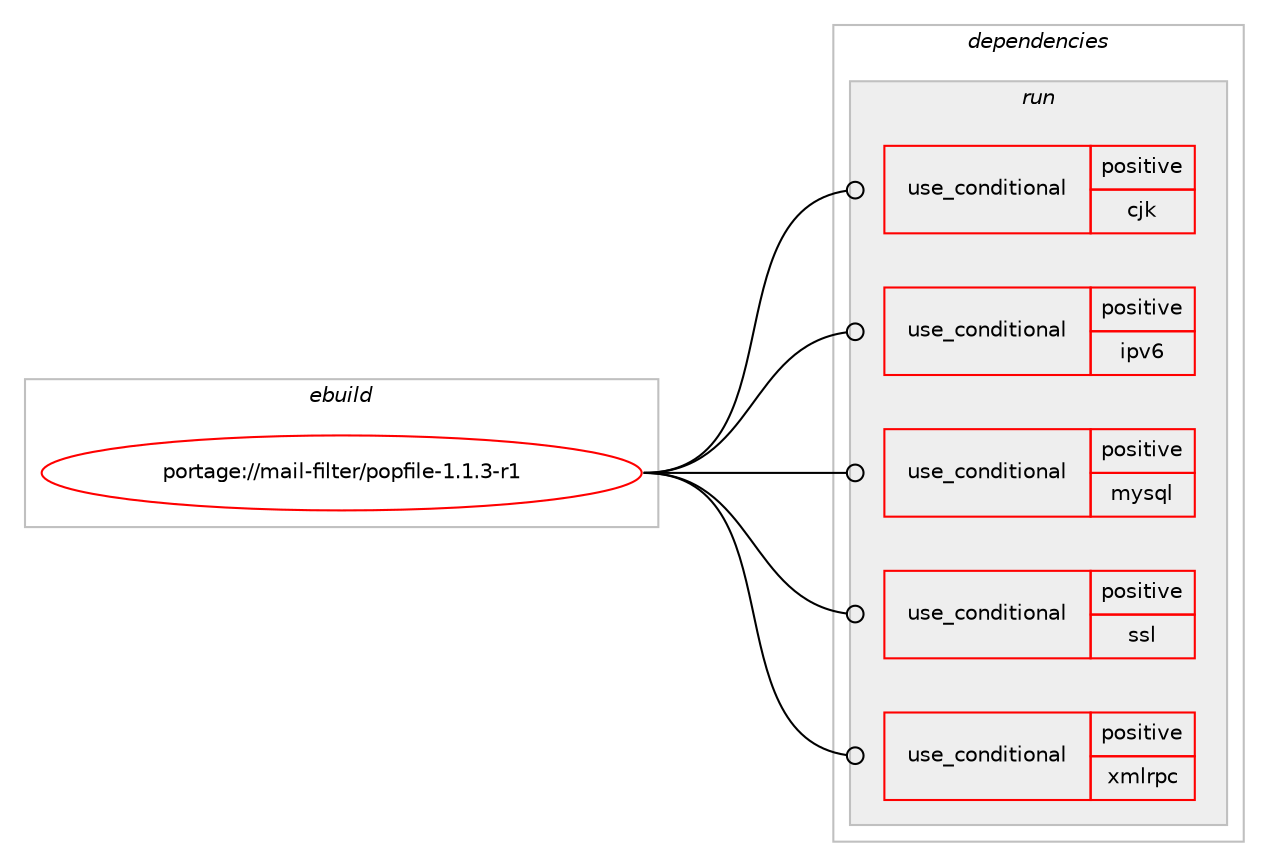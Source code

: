 digraph prolog {

# *************
# Graph options
# *************

newrank=true;
concentrate=true;
compound=true;
graph [rankdir=LR,fontname=Helvetica,fontsize=10,ranksep=1.5];#, ranksep=2.5, nodesep=0.2];
edge  [arrowhead=vee];
node  [fontname=Helvetica,fontsize=10];

# **********
# The ebuild
# **********

subgraph cluster_leftcol {
color=gray;
rank=same;
label=<<i>ebuild</i>>;
id [label="portage://mail-filter/popfile-1.1.3-r1", color=red, width=4, href="../mail-filter/popfile-1.1.3-r1.svg"];
}

# ****************
# The dependencies
# ****************

subgraph cluster_midcol {
color=gray;
label=<<i>dependencies</i>>;
subgraph cluster_compile {
fillcolor="#eeeeee";
style=filled;
label=<<i>compile</i>>;
}
subgraph cluster_compileandrun {
fillcolor="#eeeeee";
style=filled;
label=<<i>compile and run</i>>;
}
subgraph cluster_run {
fillcolor="#eeeeee";
style=filled;
label=<<i>run</i>>;
subgraph cond68622 {
dependency146522 [label=<<TABLE BORDER="0" CELLBORDER="1" CELLSPACING="0" CELLPADDING="4"><TR><TD ROWSPAN="3" CELLPADDING="10">use_conditional</TD></TR><TR><TD>positive</TD></TR><TR><TD>cjk</TD></TR></TABLE>>, shape=none, color=red];
# *** BEGIN UNKNOWN DEPENDENCY TYPE (TODO) ***
# dependency146522 -> package_dependency(portage://mail-filter/popfile-1.1.3-r1,run,no,dev-perl,Encode-compat,none,[,,],[],[])
# *** END UNKNOWN DEPENDENCY TYPE (TODO) ***

# *** BEGIN UNKNOWN DEPENDENCY TYPE (TODO) ***
# dependency146522 -> package_dependency(portage://mail-filter/popfile-1.1.3-r1,run,no,dev-perl,Text-Kakasi,none,[,,],[],[])
# *** END UNKNOWN DEPENDENCY TYPE (TODO) ***

}
id:e -> dependency146522:w [weight=20,style="solid",arrowhead="odot"];
subgraph cond68623 {
dependency146523 [label=<<TABLE BORDER="0" CELLBORDER="1" CELLSPACING="0" CELLPADDING="4"><TR><TD ROWSPAN="3" CELLPADDING="10">use_conditional</TD></TR><TR><TD>positive</TD></TR><TR><TD>ipv6</TD></TR></TABLE>>, shape=none, color=red];
# *** BEGIN UNKNOWN DEPENDENCY TYPE (TODO) ***
# dependency146523 -> package_dependency(portage://mail-filter/popfile-1.1.3-r1,run,no,dev-perl,IO-Socket-INET6,none,[,,],[],[])
# *** END UNKNOWN DEPENDENCY TYPE (TODO) ***

}
id:e -> dependency146523:w [weight=20,style="solid",arrowhead="odot"];
subgraph cond68624 {
dependency146524 [label=<<TABLE BORDER="0" CELLBORDER="1" CELLSPACING="0" CELLPADDING="4"><TR><TD ROWSPAN="3" CELLPADDING="10">use_conditional</TD></TR><TR><TD>positive</TD></TR><TR><TD>mysql</TD></TR></TABLE>>, shape=none, color=red];
# *** BEGIN UNKNOWN DEPENDENCY TYPE (TODO) ***
# dependency146524 -> package_dependency(portage://mail-filter/popfile-1.1.3-r1,run,no,dev-perl,DBD-mysql,none,[,,],[],[])
# *** END UNKNOWN DEPENDENCY TYPE (TODO) ***

}
id:e -> dependency146524:w [weight=20,style="solid",arrowhead="odot"];
subgraph cond68625 {
dependency146525 [label=<<TABLE BORDER="0" CELLBORDER="1" CELLSPACING="0" CELLPADDING="4"><TR><TD ROWSPAN="3" CELLPADDING="10">use_conditional</TD></TR><TR><TD>positive</TD></TR><TR><TD>ssl</TD></TR></TABLE>>, shape=none, color=red];
# *** BEGIN UNKNOWN DEPENDENCY TYPE (TODO) ***
# dependency146525 -> package_dependency(portage://mail-filter/popfile-1.1.3-r1,run,no,dev-libs,openssl,none,[,,],[slot(0)],[])
# *** END UNKNOWN DEPENDENCY TYPE (TODO) ***

# *** BEGIN UNKNOWN DEPENDENCY TYPE (TODO) ***
# dependency146525 -> package_dependency(portage://mail-filter/popfile-1.1.3-r1,run,no,dev-perl,IO-Socket-SSL,none,[,,],[],[])
# *** END UNKNOWN DEPENDENCY TYPE (TODO) ***

# *** BEGIN UNKNOWN DEPENDENCY TYPE (TODO) ***
# dependency146525 -> package_dependency(portage://mail-filter/popfile-1.1.3-r1,run,no,dev-perl,Net-SSLeay,none,[,,],[],[])
# *** END UNKNOWN DEPENDENCY TYPE (TODO) ***

}
id:e -> dependency146525:w [weight=20,style="solid",arrowhead="odot"];
subgraph cond68626 {
dependency146526 [label=<<TABLE BORDER="0" CELLBORDER="1" CELLSPACING="0" CELLPADDING="4"><TR><TD ROWSPAN="3" CELLPADDING="10">use_conditional</TD></TR><TR><TD>positive</TD></TR><TR><TD>xmlrpc</TD></TR></TABLE>>, shape=none, color=red];
# *** BEGIN UNKNOWN DEPENDENCY TYPE (TODO) ***
# dependency146526 -> package_dependency(portage://mail-filter/popfile-1.1.3-r1,run,no,dev-perl,PlRPC,none,[,,],[],[])
# *** END UNKNOWN DEPENDENCY TYPE (TODO) ***

}
id:e -> dependency146526:w [weight=20,style="solid",arrowhead="odot"];
# *** BEGIN UNKNOWN DEPENDENCY TYPE (TODO) ***
# id -> package_dependency(portage://mail-filter/popfile-1.1.3-r1,run,no,dev-perl,DBD-SQLite,none,[,,],[],[])
# *** END UNKNOWN DEPENDENCY TYPE (TODO) ***

# *** BEGIN UNKNOWN DEPENDENCY TYPE (TODO) ***
# id -> package_dependency(portage://mail-filter/popfile-1.1.3-r1,run,no,dev-perl,DBI,none,[,,],[],[])
# *** END UNKNOWN DEPENDENCY TYPE (TODO) ***

# *** BEGIN UNKNOWN DEPENDENCY TYPE (TODO) ***
# id -> package_dependency(portage://mail-filter/popfile-1.1.3-r1,run,no,dev-perl,HTML-Tagset,none,[,,],[],[])
# *** END UNKNOWN DEPENDENCY TYPE (TODO) ***

# *** BEGIN UNKNOWN DEPENDENCY TYPE (TODO) ***
# id -> package_dependency(portage://mail-filter/popfile-1.1.3-r1,run,no,dev-perl,HTML-Template,none,[,,],[],[])
# *** END UNKNOWN DEPENDENCY TYPE (TODO) ***

# *** BEGIN UNKNOWN DEPENDENCY TYPE (TODO) ***
# id -> package_dependency(portage://mail-filter/popfile-1.1.3-r1,run,no,dev-perl,TimeDate,none,[,,],[],[])
# *** END UNKNOWN DEPENDENCY TYPE (TODO) ***

# *** BEGIN UNKNOWN DEPENDENCY TYPE (TODO) ***
# id -> package_dependency(portage://mail-filter/popfile-1.1.3-r1,run,no,virtual,perl-Digest,none,[,,],[],[])
# *** END UNKNOWN DEPENDENCY TYPE (TODO) ***

# *** BEGIN UNKNOWN DEPENDENCY TYPE (TODO) ***
# id -> package_dependency(portage://mail-filter/popfile-1.1.3-r1,run,no,virtual,perl-Digest-MD5,none,[,,],[],[])
# *** END UNKNOWN DEPENDENCY TYPE (TODO) ***

# *** BEGIN UNKNOWN DEPENDENCY TYPE (TODO) ***
# id -> package_dependency(portage://mail-filter/popfile-1.1.3-r1,run,no,virtual,perl-MIME-Base64,none,[,,],[],[])
# *** END UNKNOWN DEPENDENCY TYPE (TODO) ***

}
}

# **************
# The candidates
# **************

subgraph cluster_choices {
rank=same;
color=gray;
label=<<i>candidates</i>>;

}

}
